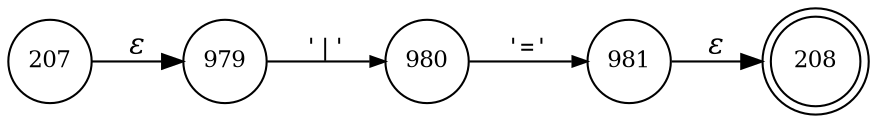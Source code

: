 digraph ATN {
rankdir=LR;
s208[fontsize=11, label="208", shape=doublecircle, fixedsize=true, width=.6];
s979[fontsize=11,label="979", shape=circle, fixedsize=true, width=.55, peripheries=1];
s980[fontsize=11,label="980", shape=circle, fixedsize=true, width=.55, peripheries=1];
s981[fontsize=11,label="981", shape=circle, fixedsize=true, width=.55, peripheries=1];
s207[fontsize=11,label="207", shape=circle, fixedsize=true, width=.55, peripheries=1];
s207 -> s979 [fontname="Times-Italic", label="&epsilon;"];
s979 -> s980 [fontsize=11, fontname="Courier", arrowsize=.7, label = "'|'", arrowhead = normal];
s980 -> s981 [fontsize=11, fontname="Courier", arrowsize=.7, label = "'='", arrowhead = normal];
s981 -> s208 [fontname="Times-Italic", label="&epsilon;"];
}